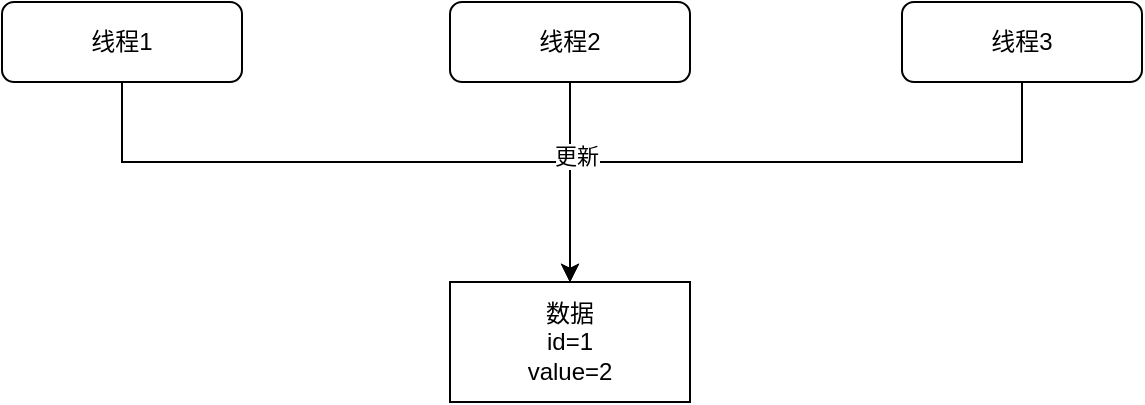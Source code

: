 <mxfile version="22.1.11" type="github">
  <diagram id="C5RBs43oDa-KdzZeNtuy" name="Page-1">
    <mxGraphModel dx="1024" dy="605" grid="1" gridSize="10" guides="1" tooltips="1" connect="1" arrows="1" fold="1" page="1" pageScale="1" pageWidth="827" pageHeight="1169" math="0" shadow="0">
      <root>
        <mxCell id="WIyWlLk6GJQsqaUBKTNV-0" />
        <mxCell id="WIyWlLk6GJQsqaUBKTNV-1" parent="WIyWlLk6GJQsqaUBKTNV-0" />
        <mxCell id="j8d3ncgpAfrZO2e88Lk0-3" style="edgeStyle=orthogonalEdgeStyle;rounded=0;orthogonalLoop=1;jettySize=auto;html=1;" edge="1" parent="WIyWlLk6GJQsqaUBKTNV-1" source="WIyWlLk6GJQsqaUBKTNV-3" target="j8d3ncgpAfrZO2e88Lk0-0">
          <mxGeometry relative="1" as="geometry">
            <Array as="points">
              <mxPoint x="130" y="180" />
              <mxPoint x="354" y="180" />
            </Array>
          </mxGeometry>
        </mxCell>
        <mxCell id="WIyWlLk6GJQsqaUBKTNV-3" value="线程1" style="rounded=1;whiteSpace=wrap;html=1;fontSize=12;glass=0;strokeWidth=1;shadow=0;" parent="WIyWlLk6GJQsqaUBKTNV-1" vertex="1">
          <mxGeometry x="70" y="100" width="120" height="40" as="geometry" />
        </mxCell>
        <mxCell id="j8d3ncgpAfrZO2e88Lk0-0" value="数据&lt;br&gt;id=1&lt;br&gt;value=2" style="rounded=0;whiteSpace=wrap;html=1;" vertex="1" parent="WIyWlLk6GJQsqaUBKTNV-1">
          <mxGeometry x="294" y="240" width="120" height="60" as="geometry" />
        </mxCell>
        <mxCell id="j8d3ncgpAfrZO2e88Lk0-4" style="edgeStyle=orthogonalEdgeStyle;rounded=0;orthogonalLoop=1;jettySize=auto;html=1;entryX=0.5;entryY=0;entryDx=0;entryDy=0;" edge="1" parent="WIyWlLk6GJQsqaUBKTNV-1" source="j8d3ncgpAfrZO2e88Lk0-1" target="j8d3ncgpAfrZO2e88Lk0-0">
          <mxGeometry relative="1" as="geometry" />
        </mxCell>
        <mxCell id="j8d3ncgpAfrZO2e88Lk0-1" value="线程2" style="rounded=1;whiteSpace=wrap;html=1;fontSize=12;glass=0;strokeWidth=1;shadow=0;" vertex="1" parent="WIyWlLk6GJQsqaUBKTNV-1">
          <mxGeometry x="294" y="100" width="120" height="40" as="geometry" />
        </mxCell>
        <mxCell id="j8d3ncgpAfrZO2e88Lk0-6" style="edgeStyle=orthogonalEdgeStyle;rounded=0;orthogonalLoop=1;jettySize=auto;html=1;" edge="1" parent="WIyWlLk6GJQsqaUBKTNV-1" source="j8d3ncgpAfrZO2e88Lk0-2" target="j8d3ncgpAfrZO2e88Lk0-0">
          <mxGeometry relative="1" as="geometry">
            <Array as="points">
              <mxPoint x="580" y="180" />
              <mxPoint x="354" y="180" />
            </Array>
          </mxGeometry>
        </mxCell>
        <mxCell id="j8d3ncgpAfrZO2e88Lk0-7" value="更新" style="edgeLabel;html=1;align=center;verticalAlign=middle;resizable=0;points=[];" vertex="1" connectable="0" parent="j8d3ncgpAfrZO2e88Lk0-6">
          <mxGeometry x="0.614" y="-3" relative="1" as="geometry">
            <mxPoint as="offset" />
          </mxGeometry>
        </mxCell>
        <mxCell id="j8d3ncgpAfrZO2e88Lk0-2" value="线程3" style="rounded=1;whiteSpace=wrap;html=1;fontSize=12;glass=0;strokeWidth=1;shadow=0;" vertex="1" parent="WIyWlLk6GJQsqaUBKTNV-1">
          <mxGeometry x="520" y="100" width="120" height="40" as="geometry" />
        </mxCell>
      </root>
    </mxGraphModel>
  </diagram>
</mxfile>
